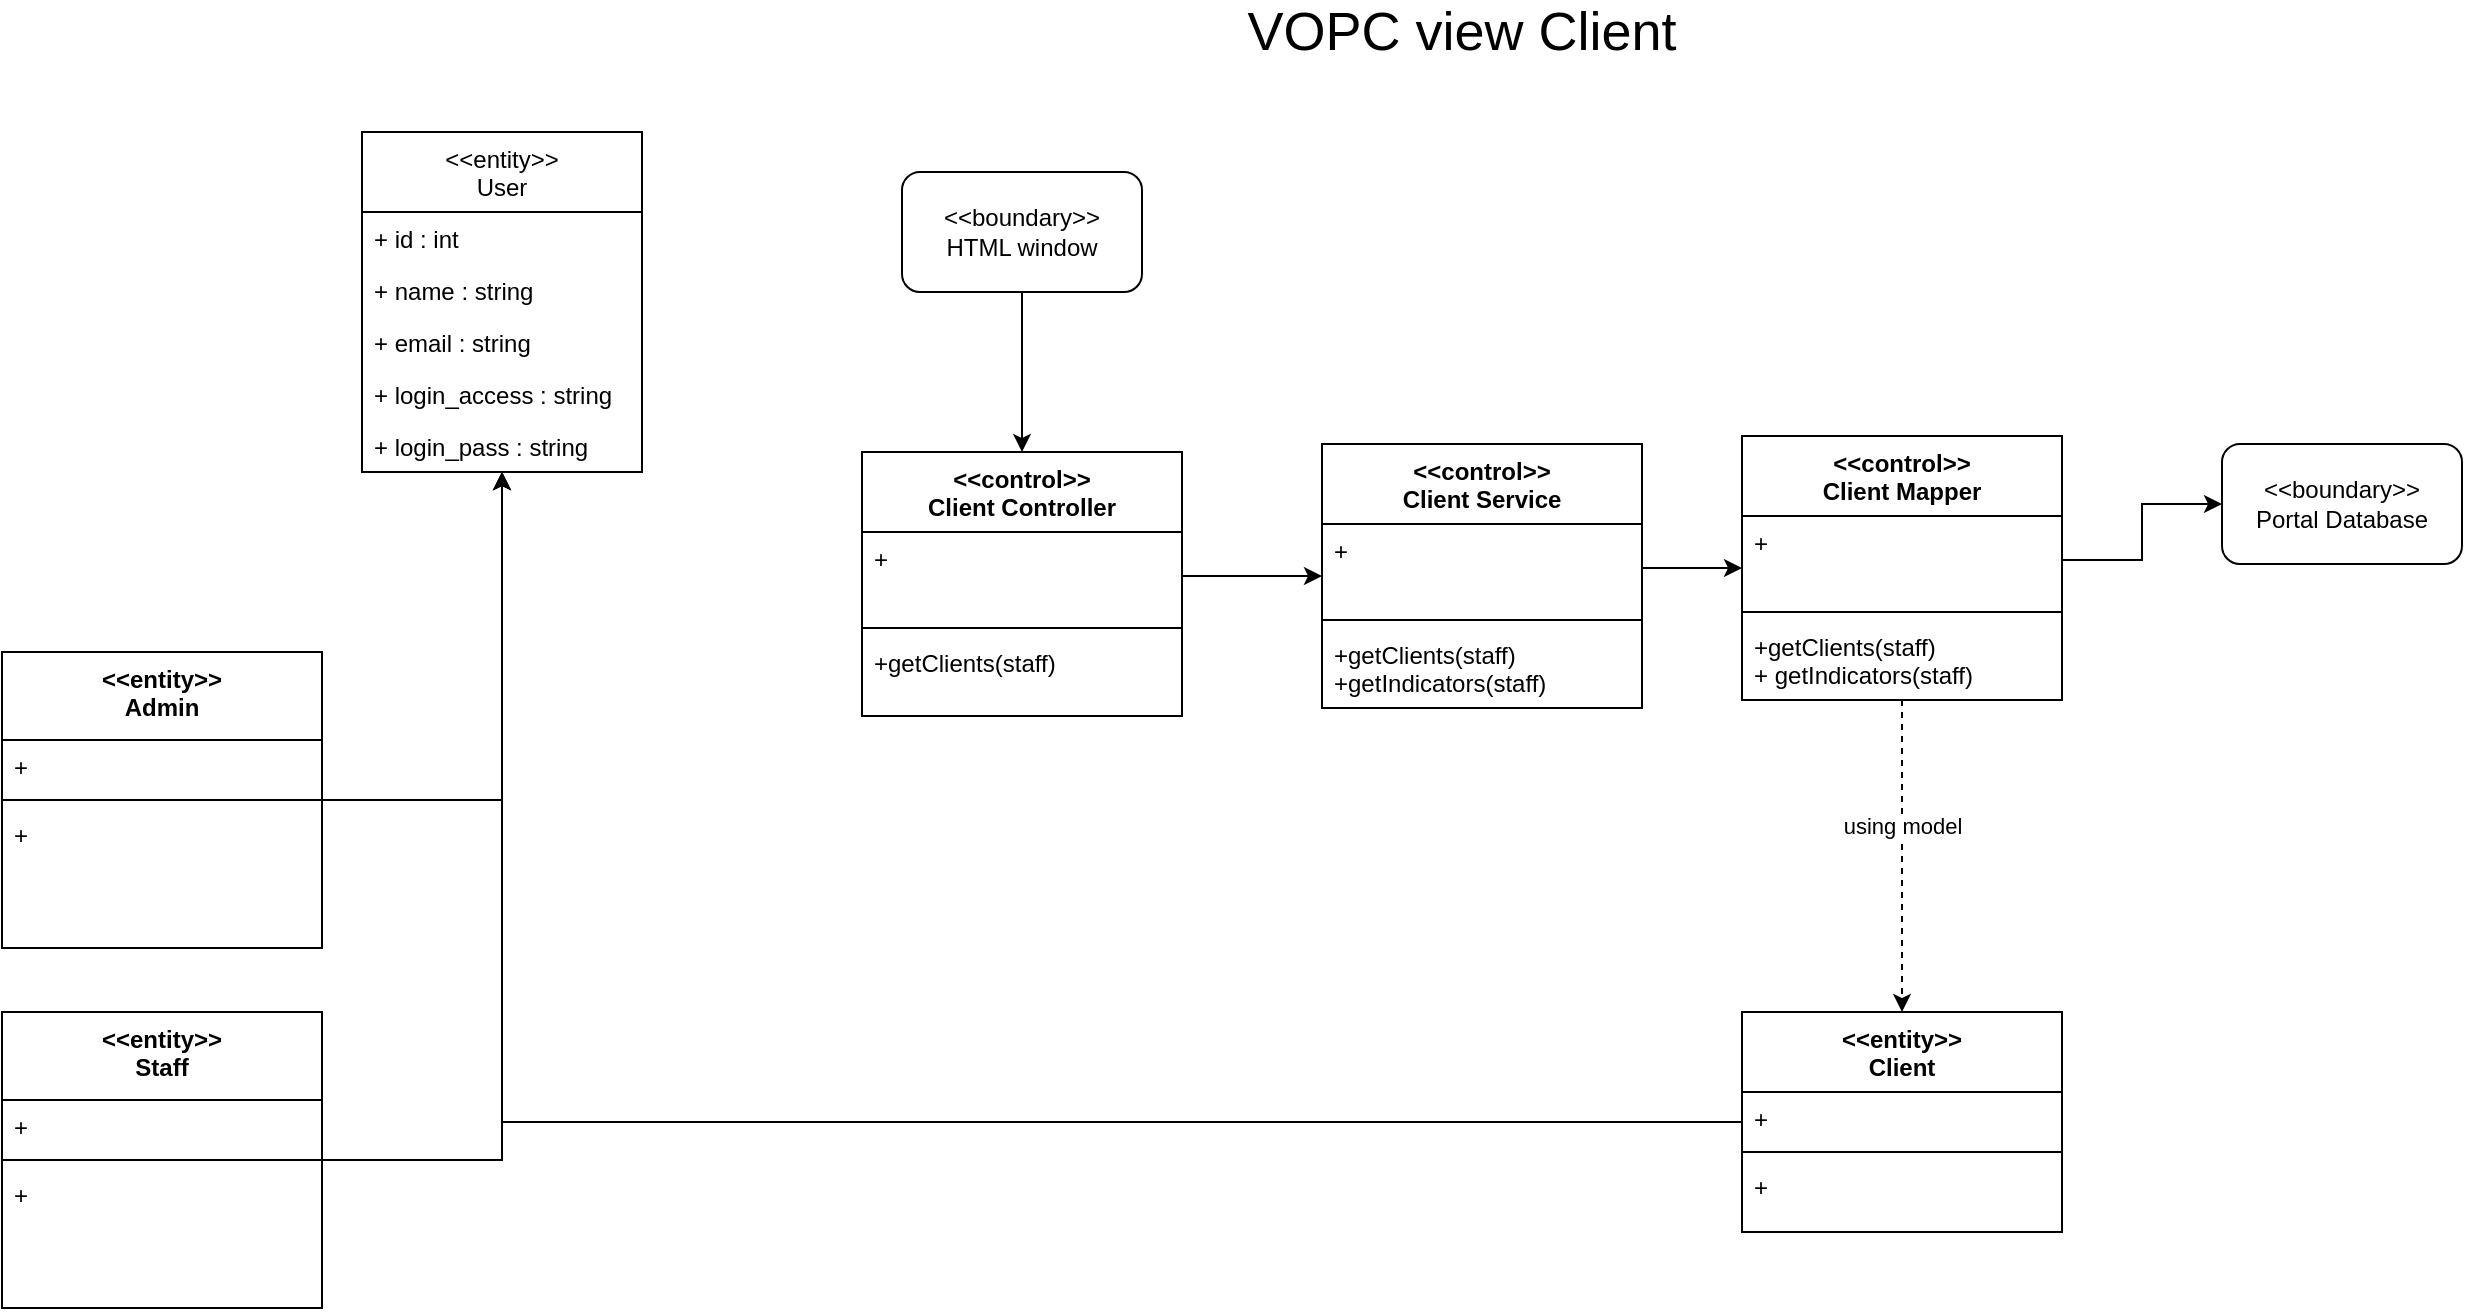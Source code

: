 <mxfile version="13.1.3" type="device" pages="2"><diagram id="PwUIEFmQkL6-uX6sgW8S" name="Page-1"><mxGraphModel dx="1021" dy="1641" grid="1" gridSize="10" guides="1" tooltips="1" connect="1" arrows="1" fold="1" page="1" pageScale="1" pageWidth="827" pageHeight="1169" math="0" shadow="0"><root><mxCell id="0"/><mxCell id="1" parent="0"/><mxCell id="QphWcJMs2OZ5KQYBHbU1-52" style="edgeStyle=orthogonalEdgeStyle;rounded=0;orthogonalLoop=1;jettySize=auto;html=1;" parent="1" source="QphWcJMs2OZ5KQYBHbU1-33" target="QphWcJMs2OZ5KQYBHbU1-13" edge="1"><mxGeometry relative="1" as="geometry"/></mxCell><mxCell id="QphWcJMs2OZ5KQYBHbU1-13" value="&lt;&lt;entity&gt;&gt;&#10;User" style="swimlane;fontStyle=0;childLayout=stackLayout;horizontal=1;startSize=40;fillColor=none;horizontalStack=0;resizeParent=1;resizeParentMax=0;resizeLast=0;collapsible=1;marginBottom=0;" parent="1" vertex="1"><mxGeometry x="290" y="-150" width="140" height="170" as="geometry"><mxRectangle x="220" y="70" width="90" height="26" as="alternateBounds"/></mxGeometry></mxCell><mxCell id="QphWcJMs2OZ5KQYBHbU1-14" value="+ id : int" style="text;strokeColor=none;fillColor=none;align=left;verticalAlign=top;spacingLeft=4;spacingRight=4;overflow=hidden;rotatable=0;points=[[0,0.5],[1,0.5]];portConstraint=eastwest;" parent="QphWcJMs2OZ5KQYBHbU1-13" vertex="1"><mxGeometry y="40" width="140" height="26" as="geometry"/></mxCell><mxCell id="QphWcJMs2OZ5KQYBHbU1-15" value="+ name : string" style="text;strokeColor=none;fillColor=none;align=left;verticalAlign=top;spacingLeft=4;spacingRight=4;overflow=hidden;rotatable=0;points=[[0,0.5],[1,0.5]];portConstraint=eastwest;" parent="QphWcJMs2OZ5KQYBHbU1-13" vertex="1"><mxGeometry y="66" width="140" height="26" as="geometry"/></mxCell><mxCell id="QphWcJMs2OZ5KQYBHbU1-16" value="+ email : string" style="text;strokeColor=none;fillColor=none;align=left;verticalAlign=top;spacingLeft=4;spacingRight=4;overflow=hidden;rotatable=0;points=[[0,0.5],[1,0.5]];portConstraint=eastwest;" parent="QphWcJMs2OZ5KQYBHbU1-13" vertex="1"><mxGeometry y="92" width="140" height="26" as="geometry"/></mxCell><mxCell id="QphWcJMs2OZ5KQYBHbU1-20" value="+ login_access : string" style="text;strokeColor=none;fillColor=none;align=left;verticalAlign=top;spacingLeft=4;spacingRight=4;overflow=hidden;rotatable=0;points=[[0,0.5],[1,0.5]];portConstraint=eastwest;" parent="QphWcJMs2OZ5KQYBHbU1-13" vertex="1"><mxGeometry y="118" width="140" height="26" as="geometry"/></mxCell><mxCell id="QphWcJMs2OZ5KQYBHbU1-19" value="+ login_pass : string" style="text;strokeColor=none;fillColor=none;align=left;verticalAlign=top;spacingLeft=4;spacingRight=4;overflow=hidden;rotatable=0;points=[[0,0.5],[1,0.5]];portConstraint=eastwest;" parent="QphWcJMs2OZ5KQYBHbU1-13" vertex="1"><mxGeometry y="144" width="140" height="26" as="geometry"/></mxCell><mxCell id="MV9CJJYB8i_rio9Vajxn-6" style="edgeStyle=orthogonalEdgeStyle;rounded=0;orthogonalLoop=1;jettySize=auto;html=1;" edge="1" parent="1" source="QphWcJMs2OZ5KQYBHbU1-44" target="QphWcJMs2OZ5KQYBHbU1-13"><mxGeometry relative="1" as="geometry"/></mxCell><mxCell id="QphWcJMs2OZ5KQYBHbU1-44" value="&lt;&lt;entity&gt;&gt;&#10;Admin" style="swimlane;fontStyle=1;align=center;verticalAlign=top;childLayout=stackLayout;horizontal=1;startSize=44;horizontalStack=0;resizeParent=1;resizeParentMax=0;resizeLast=0;collapsible=1;marginBottom=0;strokeColor=#000000;" parent="1" vertex="1"><mxGeometry x="110" y="110" width="160" height="148" as="geometry"/></mxCell><mxCell id="QphWcJMs2OZ5KQYBHbU1-45" value="+ " style="text;strokeColor=none;fillColor=none;align=left;verticalAlign=top;spacingLeft=4;spacingRight=4;overflow=hidden;rotatable=0;points=[[0,0.5],[1,0.5]];portConstraint=eastwest;" parent="QphWcJMs2OZ5KQYBHbU1-44" vertex="1"><mxGeometry y="44" width="160" height="26" as="geometry"/></mxCell><mxCell id="QphWcJMs2OZ5KQYBHbU1-46" value="" style="line;strokeWidth=1;fillColor=none;align=left;verticalAlign=middle;spacingTop=-1;spacingLeft=3;spacingRight=3;rotatable=0;labelPosition=right;points=[];portConstraint=eastwest;" parent="QphWcJMs2OZ5KQYBHbU1-44" vertex="1"><mxGeometry y="70" width="160" height="8" as="geometry"/></mxCell><mxCell id="QphWcJMs2OZ5KQYBHbU1-47" value="+ " style="text;strokeColor=none;fillColor=none;align=left;verticalAlign=top;spacingLeft=4;spacingRight=4;overflow=hidden;rotatable=0;points=[[0,0.5],[1,0.5]];portConstraint=eastwest;" parent="QphWcJMs2OZ5KQYBHbU1-44" vertex="1"><mxGeometry y="78" width="160" height="70" as="geometry"/></mxCell><mxCell id="MV9CJJYB8i_rio9Vajxn-1" value="&lt;&lt;control&gt;&gt;&#10;Client Controller" style="swimlane;fontStyle=1;align=center;verticalAlign=top;childLayout=stackLayout;horizontal=1;startSize=40;horizontalStack=0;resizeParent=1;resizeParentMax=0;resizeLast=0;collapsible=1;marginBottom=0;strokeColor=#000000;" vertex="1" parent="1"><mxGeometry x="540" y="10" width="160" height="132" as="geometry"/></mxCell><mxCell id="MV9CJJYB8i_rio9Vajxn-2" value="+" style="text;strokeColor=none;fillColor=none;align=left;verticalAlign=top;spacingLeft=4;spacingRight=4;overflow=hidden;rotatable=0;points=[[0,0.5],[1,0.5]];portConstraint=eastwest;" vertex="1" parent="MV9CJJYB8i_rio9Vajxn-1"><mxGeometry y="40" width="160" height="44" as="geometry"/></mxCell><mxCell id="MV9CJJYB8i_rio9Vajxn-3" value="" style="line;strokeWidth=1;fillColor=none;align=left;verticalAlign=middle;spacingTop=-1;spacingLeft=3;spacingRight=3;rotatable=0;labelPosition=right;points=[];portConstraint=eastwest;" vertex="1" parent="MV9CJJYB8i_rio9Vajxn-1"><mxGeometry y="84" width="160" height="8" as="geometry"/></mxCell><mxCell id="MV9CJJYB8i_rio9Vajxn-4" value="+getClients(staff)" style="text;strokeColor=none;fillColor=none;align=left;verticalAlign=top;spacingLeft=4;spacingRight=4;overflow=hidden;rotatable=0;points=[[0,0.5],[1,0.5]];portConstraint=eastwest;" vertex="1" parent="MV9CJJYB8i_rio9Vajxn-1"><mxGeometry y="92" width="160" height="40" as="geometry"/></mxCell><mxCell id="MV9CJJYB8i_rio9Vajxn-12" style="edgeStyle=orthogonalEdgeStyle;rounded=0;orthogonalLoop=1;jettySize=auto;html=1;" edge="1" parent="1" source="MV9CJJYB8i_rio9Vajxn-2" target="MV9CJJYB8i_rio9Vajxn-7"><mxGeometry relative="1" as="geometry"/></mxCell><mxCell id="MV9CJJYB8i_rio9Vajxn-7" value="&lt;&lt;control&gt;&gt;&#10;Client Service" style="swimlane;fontStyle=1;align=center;verticalAlign=top;childLayout=stackLayout;horizontal=1;startSize=40;horizontalStack=0;resizeParent=1;resizeParentMax=0;resizeLast=0;collapsible=1;marginBottom=0;strokeColor=#000000;" vertex="1" parent="1"><mxGeometry x="770" y="6" width="160" height="132" as="geometry"/></mxCell><mxCell id="MV9CJJYB8i_rio9Vajxn-8" value="+" style="text;strokeColor=none;fillColor=none;align=left;verticalAlign=top;spacingLeft=4;spacingRight=4;overflow=hidden;rotatable=0;points=[[0,0.5],[1,0.5]];portConstraint=eastwest;" vertex="1" parent="MV9CJJYB8i_rio9Vajxn-7"><mxGeometry y="40" width="160" height="44" as="geometry"/></mxCell><mxCell id="MV9CJJYB8i_rio9Vajxn-9" value="" style="line;strokeWidth=1;fillColor=none;align=left;verticalAlign=middle;spacingTop=-1;spacingLeft=3;spacingRight=3;rotatable=0;labelPosition=right;points=[];portConstraint=eastwest;" vertex="1" parent="MV9CJJYB8i_rio9Vajxn-7"><mxGeometry y="84" width="160" height="8" as="geometry"/></mxCell><mxCell id="MV9CJJYB8i_rio9Vajxn-10" value="+getClients(staff)&#10;+getIndicators(staff)" style="text;strokeColor=none;fillColor=none;align=left;verticalAlign=top;spacingLeft=4;spacingRight=4;overflow=hidden;rotatable=0;points=[[0,0.5],[1,0.5]];portConstraint=eastwest;" vertex="1" parent="MV9CJJYB8i_rio9Vajxn-7"><mxGeometry y="92" width="160" height="40" as="geometry"/></mxCell><mxCell id="MV9CJJYB8i_rio9Vajxn-17" style="edgeStyle=orthogonalEdgeStyle;rounded=0;orthogonalLoop=1;jettySize=auto;html=1;" edge="1" parent="1" source="MV9CJJYB8i_rio9Vajxn-8" target="MV9CJJYB8i_rio9Vajxn-13"><mxGeometry relative="1" as="geometry"/></mxCell><mxCell id="MV9CJJYB8i_rio9Vajxn-19" style="edgeStyle=orthogonalEdgeStyle;rounded=0;orthogonalLoop=1;jettySize=auto;html=1;dashed=1;" edge="1" parent="1" source="MV9CJJYB8i_rio9Vajxn-13" target="QphWcJMs2OZ5KQYBHbU1-33"><mxGeometry relative="1" as="geometry"/></mxCell><mxCell id="MV9CJJYB8i_rio9Vajxn-20" value="using model" style="edgeLabel;html=1;align=center;verticalAlign=middle;resizable=0;points=[];" vertex="1" connectable="0" parent="MV9CJJYB8i_rio9Vajxn-19"><mxGeometry x="-0.194" relative="1" as="geometry"><mxPoint as="offset"/></mxGeometry></mxCell><mxCell id="MV9CJJYB8i_rio9Vajxn-13" value="&lt;&lt;control&gt;&gt;&#10;Client Mapper" style="swimlane;fontStyle=1;align=center;verticalAlign=top;childLayout=stackLayout;horizontal=1;startSize=40;horizontalStack=0;resizeParent=1;resizeParentMax=0;resizeLast=0;collapsible=1;marginBottom=0;strokeColor=#000000;" vertex="1" parent="1"><mxGeometry x="980" y="2" width="160" height="132" as="geometry"/></mxCell><mxCell id="MV9CJJYB8i_rio9Vajxn-14" value="+" style="text;strokeColor=none;fillColor=none;align=left;verticalAlign=top;spacingLeft=4;spacingRight=4;overflow=hidden;rotatable=0;points=[[0,0.5],[1,0.5]];portConstraint=eastwest;" vertex="1" parent="MV9CJJYB8i_rio9Vajxn-13"><mxGeometry y="40" width="160" height="44" as="geometry"/></mxCell><mxCell id="MV9CJJYB8i_rio9Vajxn-15" value="" style="line;strokeWidth=1;fillColor=none;align=left;verticalAlign=middle;spacingTop=-1;spacingLeft=3;spacingRight=3;rotatable=0;labelPosition=right;points=[];portConstraint=eastwest;" vertex="1" parent="MV9CJJYB8i_rio9Vajxn-13"><mxGeometry y="84" width="160" height="8" as="geometry"/></mxCell><mxCell id="MV9CJJYB8i_rio9Vajxn-16" value="+getClients(staff)&#10;+ getIndicators(staff)" style="text;strokeColor=none;fillColor=none;align=left;verticalAlign=top;spacingLeft=4;spacingRight=4;overflow=hidden;rotatable=0;points=[[0,0.5],[1,0.5]];portConstraint=eastwest;" vertex="1" parent="MV9CJJYB8i_rio9Vajxn-13"><mxGeometry y="92" width="160" height="40" as="geometry"/></mxCell><mxCell id="QphWcJMs2OZ5KQYBHbU1-33" value="&lt;&lt;entity&gt;&gt;&#10;Client" style="swimlane;fontStyle=1;align=center;verticalAlign=top;childLayout=stackLayout;horizontal=1;startSize=40;horizontalStack=0;resizeParent=1;resizeParentMax=0;resizeLast=0;collapsible=1;marginBottom=0;strokeColor=#000000;" parent="1" vertex="1"><mxGeometry x="980" y="290" width="160" height="110" as="geometry"/></mxCell><mxCell id="QphWcJMs2OZ5KQYBHbU1-34" value="+ " style="text;strokeColor=none;fillColor=none;align=left;verticalAlign=top;spacingLeft=4;spacingRight=4;overflow=hidden;rotatable=0;points=[[0,0.5],[1,0.5]];portConstraint=eastwest;" parent="QphWcJMs2OZ5KQYBHbU1-33" vertex="1"><mxGeometry y="40" width="160" height="26" as="geometry"/></mxCell><mxCell id="QphWcJMs2OZ5KQYBHbU1-35" value="" style="line;strokeWidth=1;fillColor=none;align=left;verticalAlign=middle;spacingTop=-1;spacingLeft=3;spacingRight=3;rotatable=0;labelPosition=right;points=[];portConstraint=eastwest;" parent="QphWcJMs2OZ5KQYBHbU1-33" vertex="1"><mxGeometry y="66" width="160" height="8" as="geometry"/></mxCell><mxCell id="QphWcJMs2OZ5KQYBHbU1-36" value="+ " style="text;strokeColor=none;fillColor=none;align=left;verticalAlign=top;spacingLeft=4;spacingRight=4;overflow=hidden;rotatable=0;points=[[0,0.5],[1,0.5]];portConstraint=eastwest;" parent="QphWcJMs2OZ5KQYBHbU1-33" vertex="1"><mxGeometry y="74" width="160" height="36" as="geometry"/></mxCell><mxCell id="MV9CJJYB8i_rio9Vajxn-21" value="&amp;lt;&amp;lt;boundary&amp;gt;&amp;gt;&lt;br&gt;Portal Database" style="rounded=1;whiteSpace=wrap;html=1;" vertex="1" parent="1"><mxGeometry x="1220" y="6" width="120" height="60" as="geometry"/></mxCell><mxCell id="MV9CJJYB8i_rio9Vajxn-22" style="edgeStyle=orthogonalEdgeStyle;rounded=0;orthogonalLoop=1;jettySize=auto;html=1;" edge="1" parent="1" source="MV9CJJYB8i_rio9Vajxn-14" target="MV9CJJYB8i_rio9Vajxn-21"><mxGeometry relative="1" as="geometry"/></mxCell><mxCell id="MV9CJJYB8i_rio9Vajxn-26" style="edgeStyle=orthogonalEdgeStyle;rounded=0;orthogonalLoop=1;jettySize=auto;html=1;" edge="1" parent="1" source="MV9CJJYB8i_rio9Vajxn-25" target="MV9CJJYB8i_rio9Vajxn-1"><mxGeometry relative="1" as="geometry"/></mxCell><mxCell id="MV9CJJYB8i_rio9Vajxn-25" value="&amp;lt;&amp;lt;boundary&amp;gt;&amp;gt;&lt;br&gt;HTML window" style="rounded=1;whiteSpace=wrap;html=1;" vertex="1" parent="1"><mxGeometry x="560" y="-130" width="120" height="60" as="geometry"/></mxCell><mxCell id="MV9CJJYB8i_rio9Vajxn-27" value="VOPC view Client" style="text;html=1;strokeColor=none;fillColor=none;align=center;verticalAlign=middle;whiteSpace=wrap;rounded=0;fontSize=27;" vertex="1" parent="1"><mxGeometry x="710" y="-210" width="260" height="20" as="geometry"/></mxCell><mxCell id="V3a6Ir74WYSWIPmLMW4w-5" style="edgeStyle=orthogonalEdgeStyle;rounded=0;orthogonalLoop=1;jettySize=auto;html=1;fontSize=27;" edge="1" parent="1" source="V3a6Ir74WYSWIPmLMW4w-1" target="QphWcJMs2OZ5KQYBHbU1-13"><mxGeometry relative="1" as="geometry"/></mxCell><mxCell id="V3a6Ir74WYSWIPmLMW4w-1" value="&lt;&lt;entity&gt;&gt;&#10;Staff" style="swimlane;fontStyle=1;align=center;verticalAlign=top;childLayout=stackLayout;horizontal=1;startSize=44;horizontalStack=0;resizeParent=1;resizeParentMax=0;resizeLast=0;collapsible=1;marginBottom=0;strokeColor=#000000;" vertex="1" parent="1"><mxGeometry x="110" y="290" width="160" height="148" as="geometry"/></mxCell><mxCell id="V3a6Ir74WYSWIPmLMW4w-2" value="+ " style="text;strokeColor=none;fillColor=none;align=left;verticalAlign=top;spacingLeft=4;spacingRight=4;overflow=hidden;rotatable=0;points=[[0,0.5],[1,0.5]];portConstraint=eastwest;" vertex="1" parent="V3a6Ir74WYSWIPmLMW4w-1"><mxGeometry y="44" width="160" height="26" as="geometry"/></mxCell><mxCell id="V3a6Ir74WYSWIPmLMW4w-3" value="" style="line;strokeWidth=1;fillColor=none;align=left;verticalAlign=middle;spacingTop=-1;spacingLeft=3;spacingRight=3;rotatable=0;labelPosition=right;points=[];portConstraint=eastwest;" vertex="1" parent="V3a6Ir74WYSWIPmLMW4w-1"><mxGeometry y="70" width="160" height="8" as="geometry"/></mxCell><mxCell id="V3a6Ir74WYSWIPmLMW4w-4" value="+" style="text;strokeColor=none;fillColor=none;align=left;verticalAlign=top;spacingLeft=4;spacingRight=4;overflow=hidden;rotatable=0;points=[[0,0.5],[1,0.5]];portConstraint=eastwest;" vertex="1" parent="V3a6Ir74WYSWIPmLMW4w-1"><mxGeometry y="78" width="160" height="70" as="geometry"/></mxCell></root></mxGraphModel></diagram><diagram id="Ltyv8HcWc6oXgHuP0mMv" name="Page-2"><mxGraphModel dx="868" dy="401" grid="1" gridSize="10" guides="1" tooltips="1" connect="1" arrows="1" fold="1" page="1" pageScale="1" pageWidth="827" pageHeight="1169" math="0" shadow="0"><root><mxCell id="H6jpWYuGlrJZyJCU4HDU-0"/><mxCell id="H6jpWYuGlrJZyJCU4HDU-1" parent="H6jpWYuGlrJZyJCU4HDU-0"/></root></mxGraphModel></diagram></mxfile>